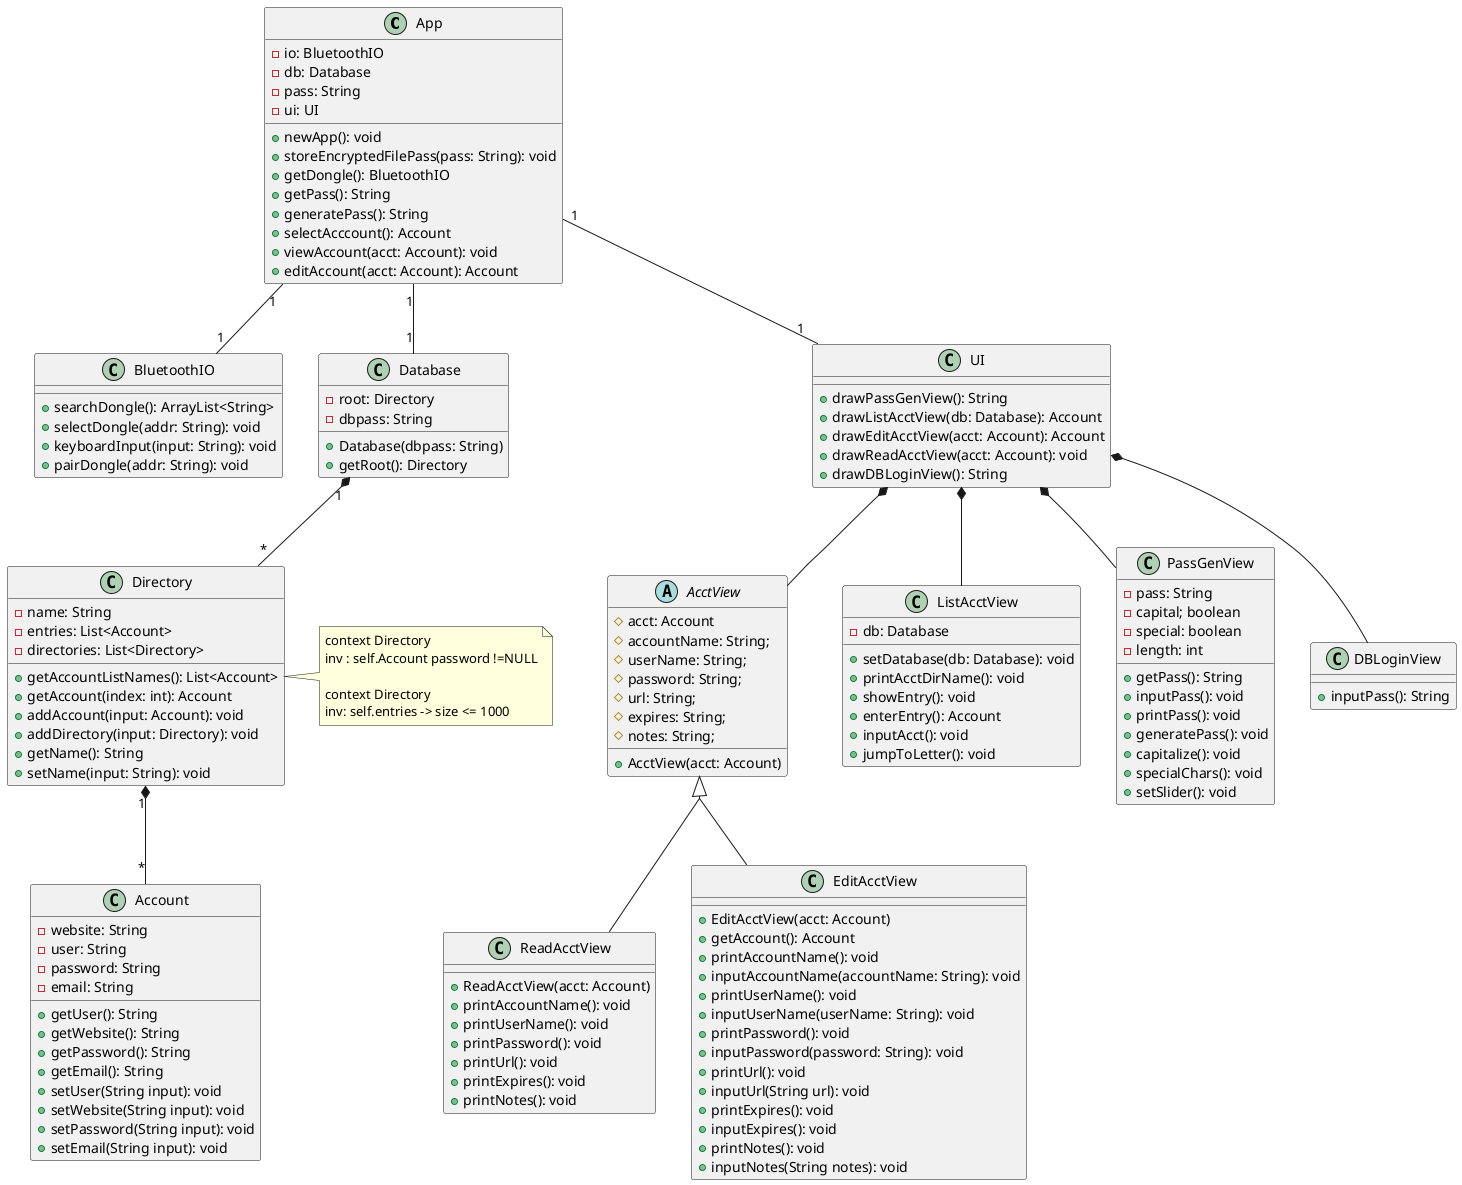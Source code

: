 @startuml
skinparam groupInheritance 2

class App {
  -io: BluetoothIO
  -db: Database
  -pass: String
  -ui: UI
  +newApp(): void
  +storeEncryptedFilePass(pass: String): void
  +getDongle(): BluetoothIO
  +getPass(): String
  +generatePass(): String
  +selectAcccount(): Account
  +viewAccount(acct: Account): void
  +editAccount(acct: Account): Account
}

class BluetoothIO {
  +searchDongle(): ArrayList<String>
  +selectDongle(addr: String): void
  +keyboardInput(input: String): void
  +pairDongle(addr: String): void
}

'class EncryptedFile {
''  -Database db
''  +EncryptedFile(){
''  }
''}
    class Directory {
      -name: String
      -entries: List<Account>
      -directories: List<Directory>
      +getAccountListNames(): List<Account>
      +getAccount(index: int): Account
      +addAccount(input: Account): void
      +addDirectory(input: Directory): void
      +getName(): String
      +setName(input: String): void
    }

    class Database{
      -root: Directory
      -dbpass: String
      +Database(dbpass: String)
      +getRoot(): Directory
    }

    class Account {
      -website: String
      -user: String
      -password: String
      -email: String
      +getUser(): String
      +getWebsite(): String
      +getPassword(): String
      +getEmail(): String
      +setUser(String input): void
      +setWebsite(String input): void
      +setPassword(String input): void
      +setEmail(String input): void
    }

    class UI{
      +drawPassGenView(): String
      +drawListAcctView(db: Database): Account
      +drawEditAcctView(acct: Account): Account
      +drawReadAcctView(acct: Account): void
      +drawDBLoginView(): String
    }

    abstract AcctView{
      #acct: Account
      #accountName: String;
      #userName: String;
      #password: String;
      #url: String;
      #expires: String;
      #notes: String;
      +AcctView(acct: Account)
    }

    class ListAcctView{
      -db: Database
      +setDatabase(db: Database): void
      +printAcctDirName(): void
      +showEntry(): void
      +enterEntry(): Account
      +inputAcct(): void
      +jumpToLetter(): void
    }

    class PassGenView{
      -pass: String
      -capital; boolean
      -special: boolean
      -length: int
      +getPass(): String
      +inputPass(): void
      +printPass(): void
      +generatePass(): void
      +capitalize(): void
      +specialChars(): void
      +setSlider(): void
    }

    class DBLoginView{
      +inputPass(): String
    }

    class ReadAcctView{
      +ReadAcctView(acct: Account)
      +printAccountName(): void
      +printUserName(): void
      +printPassword(): void
      +printUrl(): void
      +printExpires(): void
      +printNotes(): void
    }

    class EditAcctView{
      +EditAcctView(acct: Account)
      +getAccount(): Account
      +printAccountName(): void
      +inputAccountName(accountName: String): void
      +printUserName(): void
      +inputUserName(userName: String): void
      +printPassword(): void
      +inputPassword(password: String): void
      +printUrl(): void
      +inputUrl(String url): void
      +printExpires(): void
      +inputExpires(): void
      +printNotes(): void
      +inputNotes(String notes): void
    }

App "1" -- "1" BluetoothIO

'App "1" -- "1" EncryptedFile
'EncryptedFile "1" *-- "1" Database
App "1" -- "1" Database
Database "1" *-- "*" Directory
Directory "1" *-- "*" Account

App "1" -- "1" UI
UI *--  AcctView

note right of Directory
  context Directory
  inv : self.Account password !=NULL

  context Directory
  inv: self.entries -> size <= 1000
end note


AcctView <|-- EditAcctView
AcctView <|-- ReadAcctView
UI *-- ListAcctView
UI *-- PassGenView
UI *-- DBLoginView
@enduml

